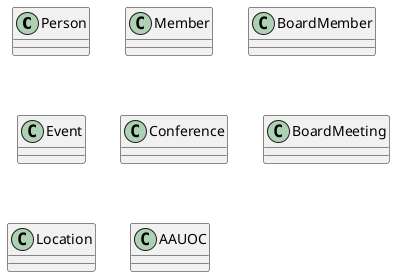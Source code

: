 @startuml

class Person {
}

class Member {
}

class BoardMember {
}

class Event {
}

class Conference {
}

class BoardMeeting {
}

class Location {
}

class AAUOC {
}
@enduml